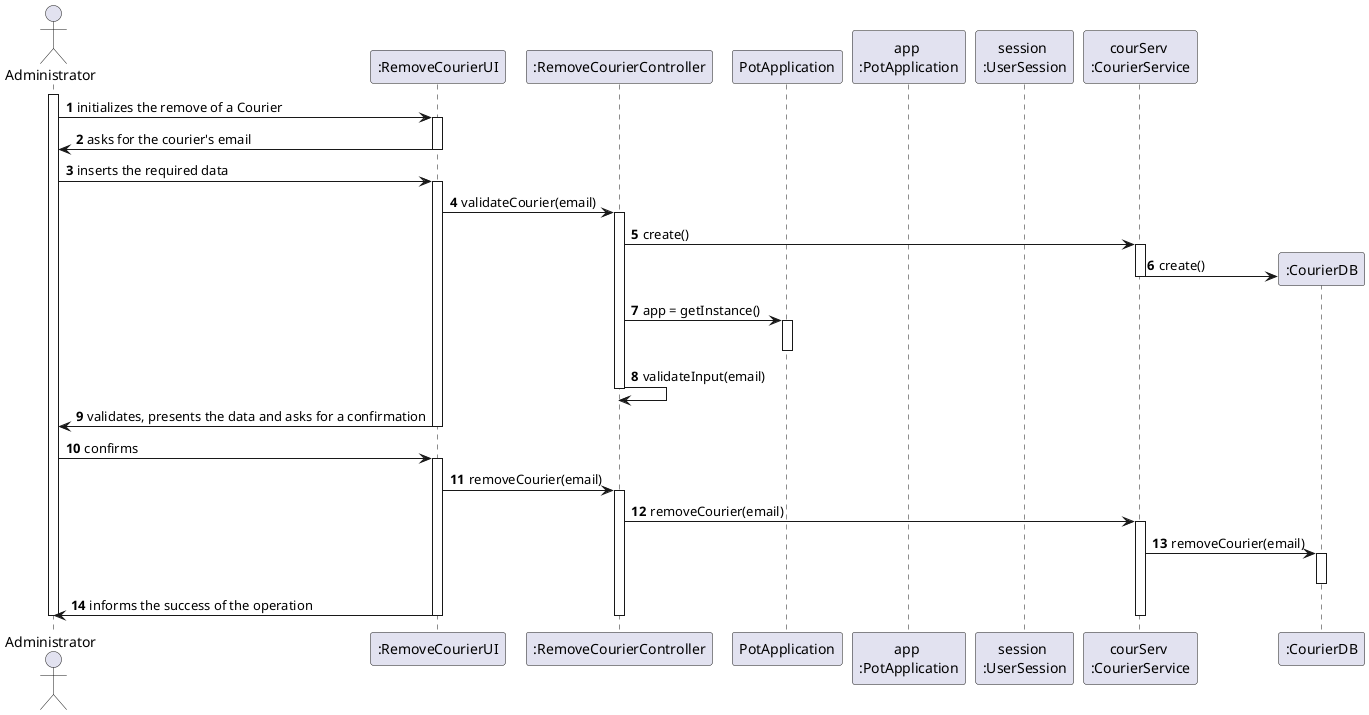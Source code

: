 @startuml
autonumber
actor "Administrator" as ADMIN

participant ":RemoveCourierUI" as UI
participant ":RemoveCourierController" as CTRL
participant "PotApplication" as PA
participant "app \n:PotApplication" as APA
participant "session \n:UserSession" as US
participant "courServ \n:CourierService" as RF
participant ":CourierDB" as CDB

activate ADMIN

ADMIN -> UI : initializes the remove of a Courier
activate UI
UI -> ADMIN : asks for the courier's email
deactivate UI

ADMIN -> UI : inserts the required data
activate UI
UI -> CTRL : validateCourier(email)
activate CTRL
CTRL -> RF : create()
activate RF
RF -> CDB** : create()
deactivate RF
CTRL -> PA : app = getInstance()
activate PA
deactivate PA
deactivate US
CTRL -> CTRL : validateInput(email)
deactivate RF
deactivate CTRL

UI -> ADMIN : validates, presents the data and asks for a confirmation
deactivate UI

ADMIN -> UI : confirms
activate UI
UI -> CTRL : removeCourier(email)
activate CTRL
CTRL -> RF : removeCourier(email)
activate RF
RF -> CDB : removeCourier(email)
activate CDB
deactivate CDB
UI -> ADMIN : informs the success of the operation
deactivate RF
deactivate CTRL
deactivate UI

deactivate ADMIN

@enduml
